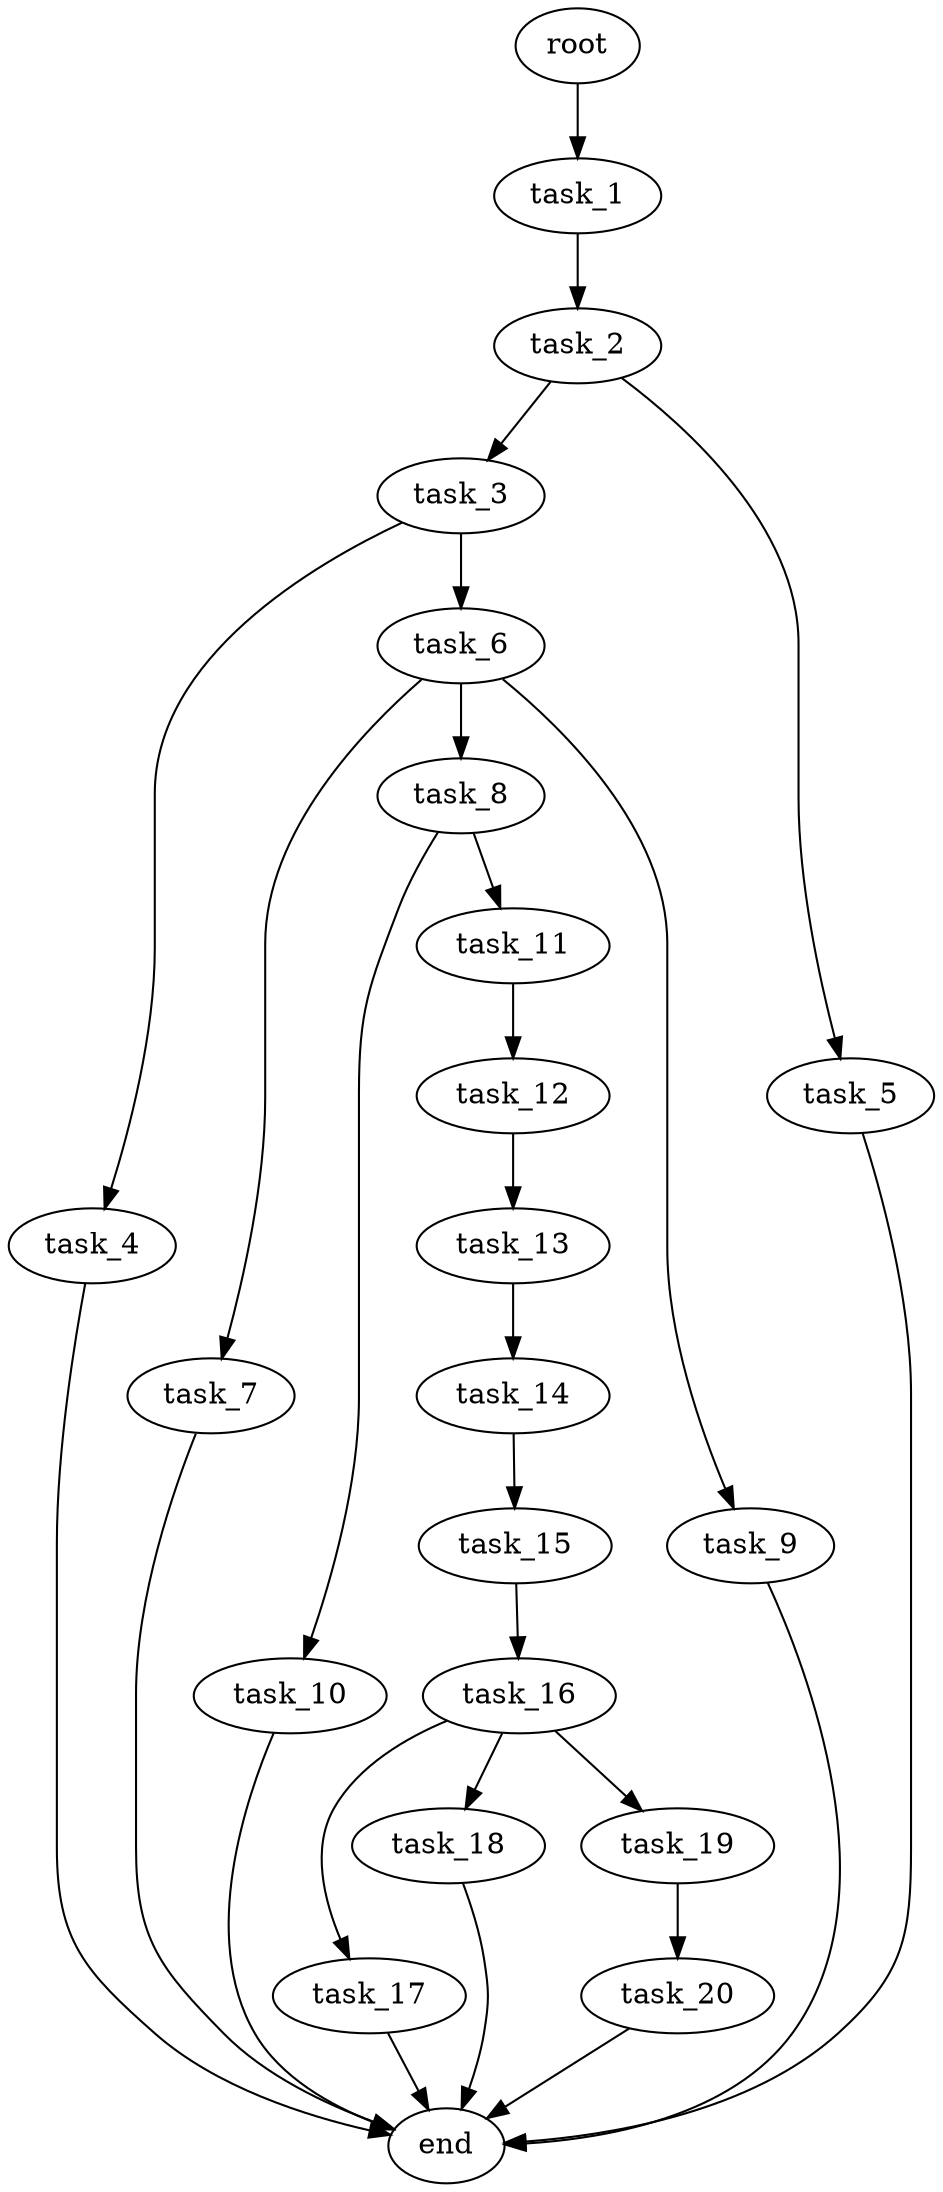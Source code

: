 digraph G {
  root [size="0.000000e+00"];
  task_1 [size="4.299706e+10"];
  task_2 [size="2.833181e+10"];
  task_3 [size="6.785184e+10"];
  task_4 [size="4.866841e+10"];
  task_5 [size="6.671658e+10"];
  task_6 [size="4.551282e+09"];
  task_7 [size="3.953239e+10"];
  task_8 [size="5.993650e+10"];
  task_9 [size="7.786317e+08"];
  task_10 [size="3.014892e+10"];
  task_11 [size="2.113129e+10"];
  task_12 [size="1.373211e+10"];
  task_13 [size="2.555940e+10"];
  task_14 [size="3.281895e+10"];
  task_15 [size="7.829134e+08"];
  task_16 [size="7.470394e+10"];
  task_17 [size="1.757772e+10"];
  task_18 [size="3.802694e+10"];
  task_19 [size="7.037009e+10"];
  task_20 [size="5.003123e+10"];
  end [size="0.000000e+00"];

  root -> task_1 [size="1.000000e-12"];
  task_1 -> task_2 [size="2.833181e+08"];
  task_2 -> task_3 [size="6.785184e+08"];
  task_2 -> task_5 [size="6.671658e+08"];
  task_3 -> task_4 [size="4.866841e+08"];
  task_3 -> task_6 [size="4.551282e+07"];
  task_4 -> end [size="1.000000e-12"];
  task_5 -> end [size="1.000000e-12"];
  task_6 -> task_7 [size="3.953239e+08"];
  task_6 -> task_8 [size="5.993650e+08"];
  task_6 -> task_9 [size="7.786317e+06"];
  task_7 -> end [size="1.000000e-12"];
  task_8 -> task_10 [size="3.014892e+08"];
  task_8 -> task_11 [size="2.113129e+08"];
  task_9 -> end [size="1.000000e-12"];
  task_10 -> end [size="1.000000e-12"];
  task_11 -> task_12 [size="1.373211e+08"];
  task_12 -> task_13 [size="2.555940e+08"];
  task_13 -> task_14 [size="3.281895e+08"];
  task_14 -> task_15 [size="7.829134e+06"];
  task_15 -> task_16 [size="7.470394e+08"];
  task_16 -> task_17 [size="1.757772e+08"];
  task_16 -> task_18 [size="3.802694e+08"];
  task_16 -> task_19 [size="7.037009e+08"];
  task_17 -> end [size="1.000000e-12"];
  task_18 -> end [size="1.000000e-12"];
  task_19 -> task_20 [size="5.003123e+08"];
  task_20 -> end [size="1.000000e-12"];
}
